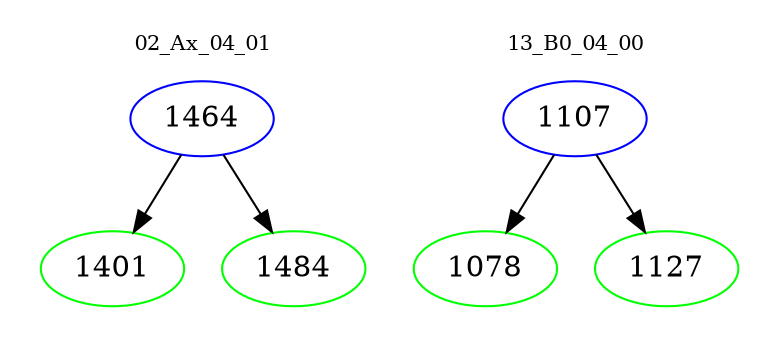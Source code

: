 digraph{
subgraph cluster_0 {
color = white
label = "02_Ax_04_01";
fontsize=10;
T0_1464 [label="1464", color="blue"]
T0_1464 -> T0_1401 [color="black"]
T0_1401 [label="1401", color="green"]
T0_1464 -> T0_1484 [color="black"]
T0_1484 [label="1484", color="green"]
}
subgraph cluster_1 {
color = white
label = "13_B0_04_00";
fontsize=10;
T1_1107 [label="1107", color="blue"]
T1_1107 -> T1_1078 [color="black"]
T1_1078 [label="1078", color="green"]
T1_1107 -> T1_1127 [color="black"]
T1_1127 [label="1127", color="green"]
}
}
